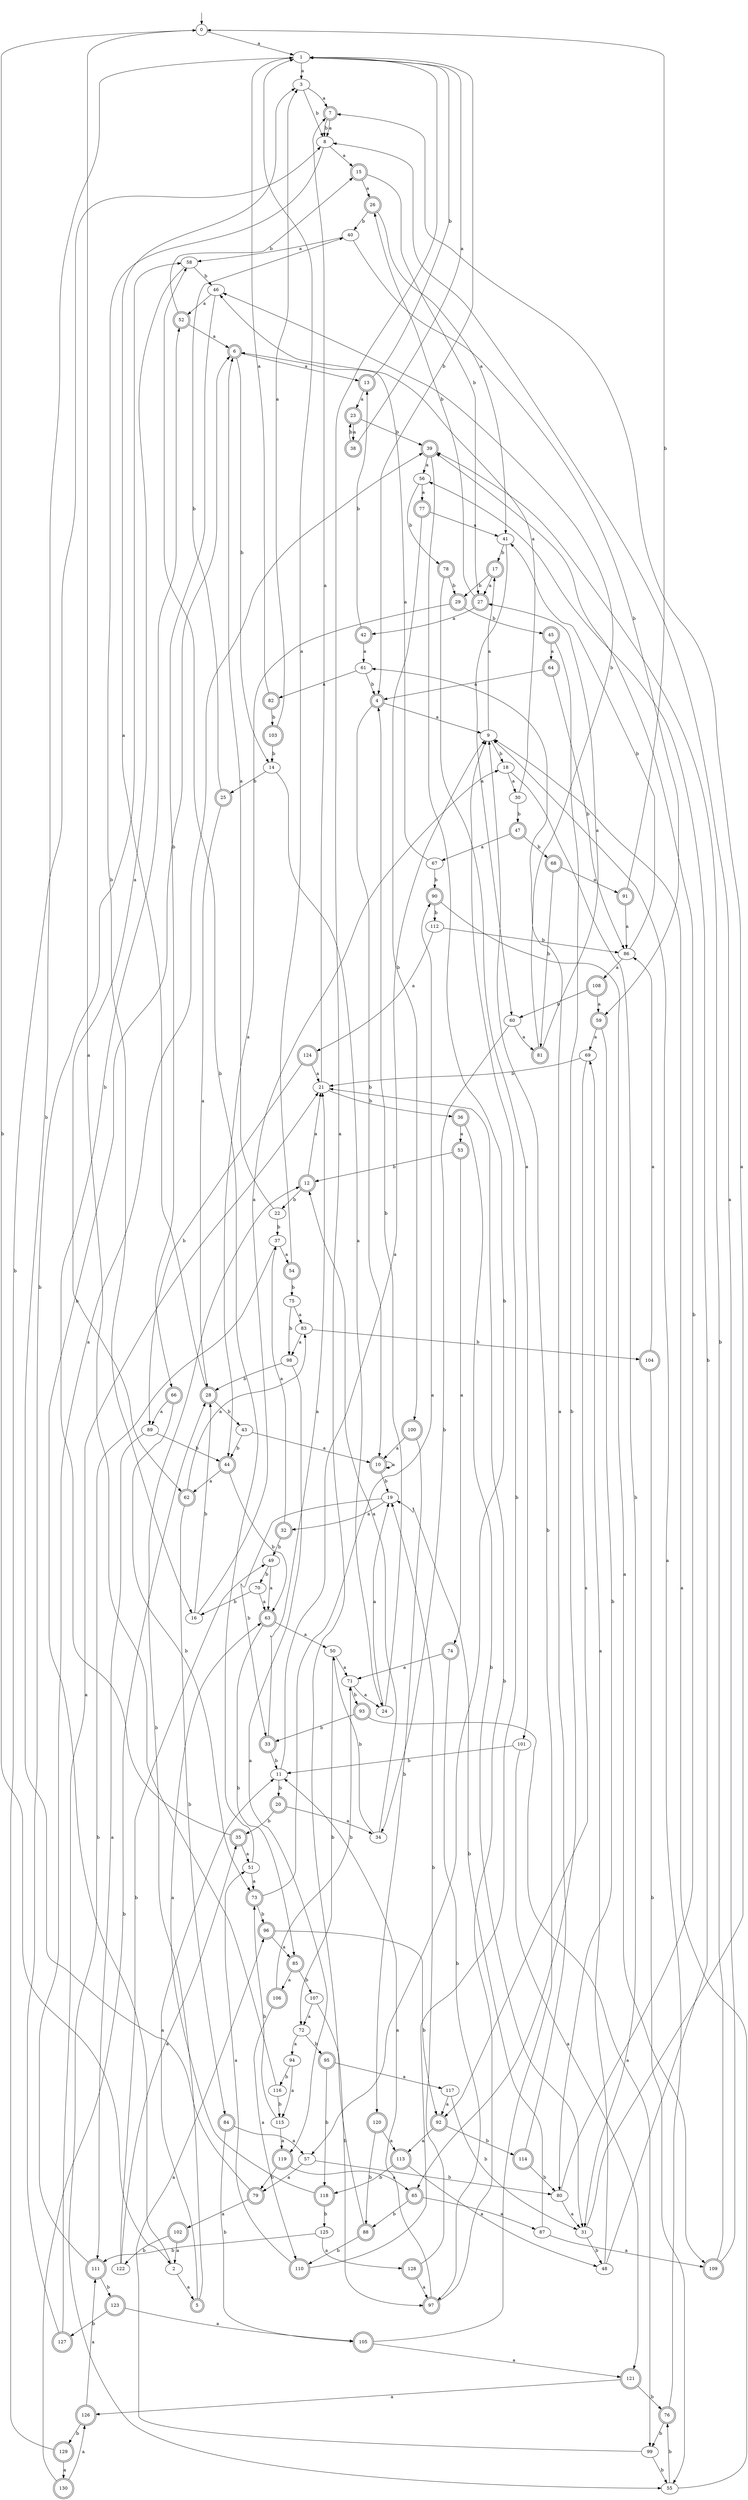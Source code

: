 digraph RandomDFA {
  __start0 [label="", shape=none];
  __start0 -> 0 [label=""];
  0 [shape=circle]
  0 -> 1 [label="a"]
  0 -> 2 [label="b"]
  1
  1 -> 3 [label="a"]
  1 -> 4 [label="b"]
  2
  2 -> 5 [label="a"]
  2 -> 6 [label="b"]
  3
  3 -> 7 [label="a"]
  3 -> 8 [label="b"]
  4 [shape=doublecircle]
  4 -> 9 [label="a"]
  4 -> 10 [label="b"]
  5 [shape=doublecircle]
  5 -> 11 [label="a"]
  5 -> 12 [label="b"]
  6 [shape=doublecircle]
  6 -> 13 [label="a"]
  6 -> 14 [label="b"]
  7 [shape=doublecircle]
  7 -> 8 [label="a"]
  7 -> 8 [label="b"]
  8
  8 -> 15 [label="a"]
  8 -> 16 [label="b"]
  9
  9 -> 17 [label="a"]
  9 -> 18 [label="b"]
  10 [shape=doublecircle]
  10 -> 10 [label="a"]
  10 -> 19 [label="b"]
  11
  11 -> 9 [label="a"]
  11 -> 20 [label="b"]
  12 [shape=doublecircle]
  12 -> 21 [label="a"]
  12 -> 22 [label="b"]
  13 [shape=doublecircle]
  13 -> 23 [label="a"]
  13 -> 1 [label="b"]
  14
  14 -> 24 [label="a"]
  14 -> 25 [label="b"]
  15 [shape=doublecircle]
  15 -> 26 [label="a"]
  15 -> 27 [label="b"]
  16
  16 -> 18 [label="a"]
  16 -> 28 [label="b"]
  17 [shape=doublecircle]
  17 -> 27 [label="a"]
  17 -> 29 [label="b"]
  18
  18 -> 30 [label="a"]
  18 -> 31 [label="b"]
  19
  19 -> 32 [label="a"]
  19 -> 33 [label="b"]
  20 [shape=doublecircle]
  20 -> 34 [label="a"]
  20 -> 35 [label="b"]
  21
  21 -> 7 [label="a"]
  21 -> 36 [label="b"]
  22
  22 -> 6 [label="a"]
  22 -> 37 [label="b"]
  23 [shape=doublecircle]
  23 -> 38 [label="a"]
  23 -> 39 [label="b"]
  24
  24 -> 19 [label="a"]
  24 -> 4 [label="b"]
  25 [shape=doublecircle]
  25 -> 28 [label="a"]
  25 -> 40 [label="b"]
  26 [shape=doublecircle]
  26 -> 41 [label="a"]
  26 -> 40 [label="b"]
  27 [shape=doublecircle]
  27 -> 42 [label="a"]
  27 -> 26 [label="b"]
  28 [shape=doublecircle]
  28 -> 3 [label="a"]
  28 -> 43 [label="b"]
  29 [shape=doublecircle]
  29 -> 44 [label="a"]
  29 -> 45 [label="b"]
  30
  30 -> 46 [label="a"]
  30 -> 47 [label="b"]
  31
  31 -> 7 [label="a"]
  31 -> 48 [label="b"]
  32 [shape=doublecircle]
  32 -> 37 [label="a"]
  32 -> 49 [label="b"]
  33 [shape=doublecircle]
  33 -> 21 [label="a"]
  33 -> 11 [label="b"]
  34
  34 -> 12 [label="a"]
  34 -> 50 [label="b"]
  35 [shape=doublecircle]
  35 -> 51 [label="a"]
  35 -> 52 [label="b"]
  36 [shape=doublecircle]
  36 -> 53 [label="a"]
  36 -> 31 [label="b"]
  37
  37 -> 54 [label="a"]
  37 -> 55 [label="b"]
  38 [shape=doublecircle]
  38 -> 1 [label="a"]
  38 -> 23 [label="b"]
  39 [shape=doublecircle]
  39 -> 56 [label="a"]
  39 -> 57 [label="b"]
  40
  40 -> 58 [label="a"]
  40 -> 59 [label="b"]
  41
  41 -> 60 [label="a"]
  41 -> 17 [label="b"]
  42 [shape=doublecircle]
  42 -> 61 [label="a"]
  42 -> 13 [label="b"]
  43
  43 -> 10 [label="a"]
  43 -> 44 [label="b"]
  44 [shape=doublecircle]
  44 -> 62 [label="a"]
  44 -> 63 [label="b"]
  45 [shape=doublecircle]
  45 -> 64 [label="a"]
  45 -> 65 [label="b"]
  46
  46 -> 52 [label="a"]
  46 -> 66 [label="b"]
  47 [shape=doublecircle]
  47 -> 67 [label="a"]
  47 -> 68 [label="b"]
  48
  48 -> 69 [label="a"]
  48 -> 56 [label="b"]
  49
  49 -> 63 [label="a"]
  49 -> 70 [label="b"]
  50
  50 -> 71 [label="a"]
  50 -> 72 [label="b"]
  51
  51 -> 73 [label="a"]
  51 -> 58 [label="b"]
  52 [shape=doublecircle]
  52 -> 6 [label="a"]
  52 -> 15 [label="b"]
  53 [shape=doublecircle]
  53 -> 74 [label="a"]
  53 -> 12 [label="b"]
  54 [shape=doublecircle]
  54 -> 1 [label="a"]
  54 -> 75 [label="b"]
  55
  55 -> 9 [label="a"]
  55 -> 76 [label="b"]
  56
  56 -> 77 [label="a"]
  56 -> 78 [label="b"]
  57
  57 -> 79 [label="a"]
  57 -> 80 [label="b"]
  58
  58 -> 62 [label="a"]
  58 -> 46 [label="b"]
  59 [shape=doublecircle]
  59 -> 69 [label="a"]
  59 -> 80 [label="b"]
  60
  60 -> 81 [label="a"]
  60 -> 34 [label="b"]
  61
  61 -> 82 [label="a"]
  61 -> 4 [label="b"]
  62 [shape=doublecircle]
  62 -> 83 [label="a"]
  62 -> 84 [label="b"]
  63 [shape=doublecircle]
  63 -> 50 [label="a"]
  63 -> 85 [label="b"]
  64 [shape=doublecircle]
  64 -> 4 [label="a"]
  64 -> 86 [label="b"]
  65 [shape=doublecircle]
  65 -> 87 [label="a"]
  65 -> 88 [label="b"]
  66 [shape=doublecircle]
  66 -> 89 [label="a"]
  66 -> 73 [label="b"]
  67
  67 -> 6 [label="a"]
  67 -> 90 [label="b"]
  68 [shape=doublecircle]
  68 -> 91 [label="a"]
  68 -> 81 [label="b"]
  69
  69 -> 92 [label="a"]
  69 -> 21 [label="b"]
  70
  70 -> 63 [label="a"]
  70 -> 16 [label="b"]
  71
  71 -> 24 [label="a"]
  71 -> 93 [label="b"]
  72
  72 -> 94 [label="a"]
  72 -> 95 [label="b"]
  73 [shape=doublecircle]
  73 -> 90 [label="a"]
  73 -> 96 [label="b"]
  74 [shape=doublecircle]
  74 -> 71 [label="a"]
  74 -> 97 [label="b"]
  75
  75 -> 83 [label="a"]
  75 -> 98 [label="b"]
  76 [shape=doublecircle]
  76 -> 9 [label="a"]
  76 -> 99 [label="b"]
  77 [shape=doublecircle]
  77 -> 41 [label="a"]
  77 -> 100 [label="b"]
  78 [shape=doublecircle]
  78 -> 101 [label="a"]
  78 -> 29 [label="b"]
  79 [shape=doublecircle]
  79 -> 102 [label="a"]
  79 -> 1 [label="b"]
  80
  80 -> 31 [label="a"]
  80 -> 39 [label="b"]
  81 [shape=doublecircle]
  81 -> 27 [label="a"]
  81 -> 46 [label="b"]
  82 [shape=doublecircle]
  82 -> 1 [label="a"]
  82 -> 103 [label="b"]
  83
  83 -> 98 [label="a"]
  83 -> 104 [label="b"]
  84 [shape=doublecircle]
  84 -> 57 [label="a"]
  84 -> 105 [label="b"]
  85 [shape=doublecircle]
  85 -> 106 [label="a"]
  85 -> 107 [label="b"]
  86
  86 -> 108 [label="a"]
  86 -> 41 [label="b"]
  87
  87 -> 109 [label="a"]
  87 -> 19 [label="b"]
  88 [shape=doublecircle]
  88 -> 1 [label="a"]
  88 -> 110 [label="b"]
  89
  89 -> 111 [label="a"]
  89 -> 44 [label="b"]
  90 [shape=doublecircle]
  90 -> 109 [label="a"]
  90 -> 112 [label="b"]
  91 [shape=doublecircle]
  91 -> 86 [label="a"]
  91 -> 0 [label="b"]
  92 [shape=doublecircle]
  92 -> 113 [label="a"]
  92 -> 114 [label="b"]
  93 [shape=doublecircle]
  93 -> 99 [label="a"]
  93 -> 33 [label="b"]
  94
  94 -> 115 [label="a"]
  94 -> 116 [label="b"]
  95 [shape=doublecircle]
  95 -> 117 [label="a"]
  95 -> 118 [label="b"]
  96 [shape=doublecircle]
  96 -> 85 [label="a"]
  96 -> 92 [label="b"]
  97 [shape=doublecircle]
  97 -> 11 [label="a"]
  97 -> 21 [label="b"]
  98
  98 -> 119 [label="a"]
  98 -> 28 [label="b"]
  99
  99 -> 96 [label="a"]
  99 -> 55 [label="b"]
  100 [shape=doublecircle]
  100 -> 10 [label="a"]
  100 -> 120 [label="b"]
  101
  101 -> 121 [label="a"]
  101 -> 11 [label="b"]
  102 [shape=doublecircle]
  102 -> 2 [label="a"]
  102 -> 122 [label="b"]
  103 [shape=doublecircle]
  103 -> 3 [label="a"]
  103 -> 14 [label="b"]
  104 [shape=doublecircle]
  104 -> 86 [label="a"]
  104 -> 55 [label="b"]
  105 [shape=doublecircle]
  105 -> 121 [label="a"]
  105 -> 9 [label="b"]
  106 [shape=doublecircle]
  106 -> 110 [label="a"]
  106 -> 71 [label="b"]
  107
  107 -> 72 [label="a"]
  107 -> 97 [label="b"]
  108 [shape=doublecircle]
  108 -> 59 [label="a"]
  108 -> 60 [label="b"]
  109 [shape=doublecircle]
  109 -> 8 [label="a"]
  109 -> 39 [label="b"]
  110 [shape=doublecircle]
  110 -> 51 [label="a"]
  110 -> 9 [label="b"]
  111 [shape=doublecircle]
  111 -> 39 [label="a"]
  111 -> 123 [label="b"]
  112
  112 -> 124 [label="a"]
  112 -> 86 [label="b"]
  113 [shape=doublecircle]
  113 -> 48 [label="a"]
  113 -> 118 [label="b"]
  114 [shape=doublecircle]
  114 -> 61 [label="a"]
  114 -> 80 [label="b"]
  115
  115 -> 119 [label="a"]
  115 -> 73 [label="b"]
  116
  116 -> 0 [label="a"]
  116 -> 115 [label="b"]
  117
  117 -> 92 [label="a"]
  117 -> 31 [label="b"]
  118 [shape=doublecircle]
  118 -> 63 [label="a"]
  118 -> 125 [label="b"]
  119 [shape=doublecircle]
  119 -> 65 [label="a"]
  119 -> 79 [label="b"]
  120 [shape=doublecircle]
  120 -> 113 [label="a"]
  120 -> 88 [label="b"]
  121 [shape=doublecircle]
  121 -> 126 [label="a"]
  121 -> 76 [label="b"]
  122
  122 -> 35 [label="a"]
  122 -> 49 [label="b"]
  123 [shape=doublecircle]
  123 -> 105 [label="a"]
  123 -> 127 [label="b"]
  124 [shape=doublecircle]
  124 -> 21 [label="a"]
  124 -> 89 [label="b"]
  125
  125 -> 128 [label="a"]
  125 -> 111 [label="b"]
  126 [shape=doublecircle]
  126 -> 111 [label="a"]
  126 -> 129 [label="b"]
  127 [shape=doublecircle]
  127 -> 21 [label="a"]
  127 -> 58 [label="b"]
  128 [shape=doublecircle]
  128 -> 97 [label="a"]
  128 -> 19 [label="b"]
  129 [shape=doublecircle]
  129 -> 130 [label="a"]
  129 -> 8 [label="b"]
  130 [shape=doublecircle]
  130 -> 126 [label="a"]
  130 -> 28 [label="b"]
}
